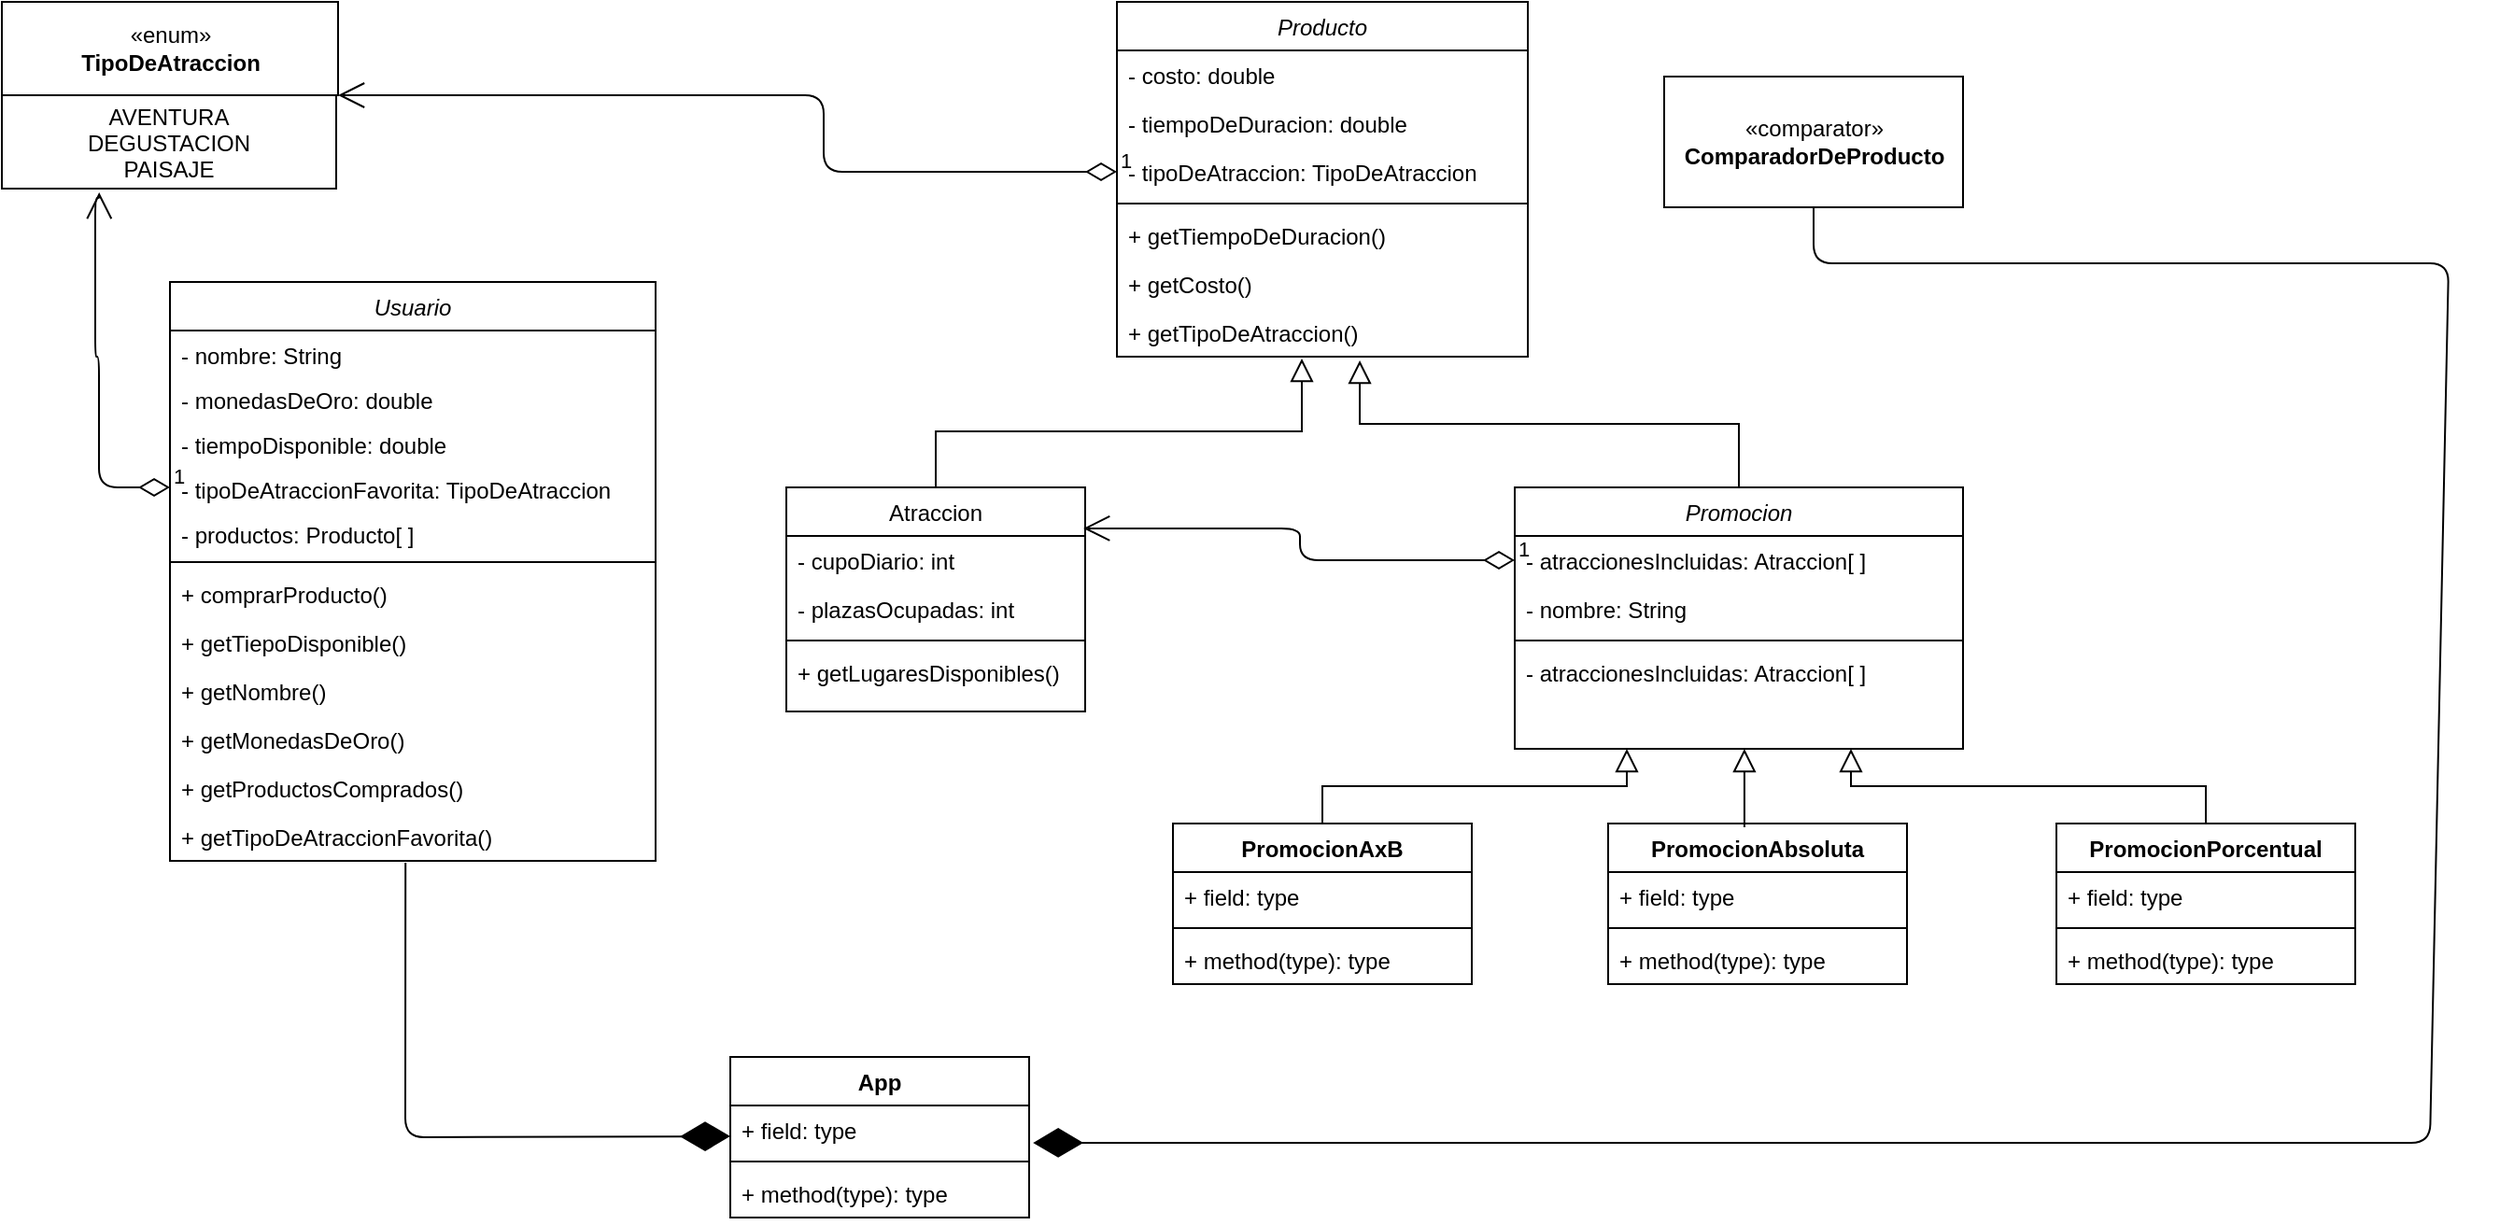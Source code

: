 <mxfile version="14.9.7"><diagram id="C5RBs43oDa-KdzZeNtuy" name="Page-1"><mxGraphModel dx="1422" dy="805" grid="1" gridSize="10" guides="1" tooltips="1" connect="1" arrows="1" fold="1" page="1" pageScale="1" pageWidth="827" pageHeight="1169" math="0" shadow="0"><root><mxCell id="WIyWlLk6GJQsqaUBKTNV-0"/><mxCell id="WIyWlLk6GJQsqaUBKTNV-1" parent="WIyWlLk6GJQsqaUBKTNV-0"/><object label="Usuario" tipoDeAtracionFavorita="TipoDeAtraccion" id="zkfFHV4jXpPFQw0GAbJ--0"><mxCell style="swimlane;fontStyle=2;align=center;verticalAlign=top;childLayout=stackLayout;horizontal=1;startSize=26;horizontalStack=0;resizeParent=1;resizeLast=0;collapsible=1;marginBottom=0;rounded=0;shadow=0;strokeWidth=1;arcSize=15;resizeHeight=1;" parent="WIyWlLk6GJQsqaUBKTNV-1" vertex="1"><mxGeometry x="100" y="170" width="260" height="310" as="geometry"><mxRectangle x="230" y="140" width="160" height="26" as="alternateBounds"/></mxGeometry></mxCell></object><object label="- nombre: String" placeholders="1" productosComprados="Productos [ ]" id="FlzFNz0apkJize76Gb9o-10"><mxCell style="text;align=left;verticalAlign=top;spacingLeft=4;spacingRight=4;overflow=hidden;rotatable=0;points=[[0,0.5],[1,0.5]];portConstraint=eastwest;" vertex="1" parent="zkfFHV4jXpPFQw0GAbJ--0"><mxGeometry y="26" width="260" height="24" as="geometry"/></mxCell></object><object label="- monedasDeOro: double" placeholders="1" productosComprados="Productos [ ]" id="zkfFHV4jXpPFQw0GAbJ--1"><mxCell style="text;align=left;verticalAlign=top;spacingLeft=4;spacingRight=4;overflow=hidden;rotatable=0;points=[[0,0.5],[1,0.5]];portConstraint=eastwest;" parent="zkfFHV4jXpPFQw0GAbJ--0" vertex="1"><mxGeometry y="50" width="260" height="24" as="geometry"/></mxCell></object><object label="- tiempoDisponible: double" placeholders="1" productosComprados="Productos [ ]" id="FlzFNz0apkJize76Gb9o-12"><mxCell style="text;align=left;verticalAlign=top;spacingLeft=4;spacingRight=4;overflow=hidden;rotatable=0;points=[[0,0.5],[1,0.5]];portConstraint=eastwest;" vertex="1" parent="zkfFHV4jXpPFQw0GAbJ--0"><mxGeometry y="74" width="260" height="24" as="geometry"/></mxCell></object><object label="- tipoDeAtraccionFavorita: TipoDeAtraccion" placeholders="1" productosComprados="Productos [ ]" id="FlzFNz0apkJize76Gb9o-13"><mxCell style="text;align=left;verticalAlign=top;spacingLeft=4;spacingRight=4;overflow=hidden;rotatable=0;points=[[0,0.5],[1,0.5]];portConstraint=eastwest;" vertex="1" parent="zkfFHV4jXpPFQw0GAbJ--0"><mxGeometry y="98" width="260" height="24" as="geometry"/></mxCell></object><object label="- productos: Producto[ ]" placeholders="1" productosComprados="Productos [ ]" id="FlzFNz0apkJize76Gb9o-11"><mxCell style="text;align=left;verticalAlign=top;spacingLeft=4;spacingRight=4;overflow=hidden;rotatable=0;points=[[0,0.5],[1,0.5]];portConstraint=eastwest;" vertex="1" parent="zkfFHV4jXpPFQw0GAbJ--0"><mxGeometry y="122" width="260" height="24" as="geometry"/></mxCell></object><mxCell id="zkfFHV4jXpPFQw0GAbJ--4" value="" style="line;html=1;strokeWidth=1;align=left;verticalAlign=middle;spacingTop=-1;spacingLeft=3;spacingRight=3;rotatable=0;labelPosition=right;points=[];portConstraint=eastwest;" parent="zkfFHV4jXpPFQw0GAbJ--0" vertex="1"><mxGeometry y="146" width="260" height="8" as="geometry"/></mxCell><mxCell id="zkfFHV4jXpPFQw0GAbJ--5" value="+ comprarProducto()" style="text;align=left;verticalAlign=top;spacingLeft=4;spacingRight=4;overflow=hidden;rotatable=0;points=[[0,0.5],[1,0.5]];portConstraint=eastwest;" parent="zkfFHV4jXpPFQw0GAbJ--0" vertex="1"><mxGeometry y="154" width="260" height="26" as="geometry"/></mxCell><mxCell id="FlzFNz0apkJize76Gb9o-16" value="+ getTiepoDisponible()" style="text;align=left;verticalAlign=top;spacingLeft=4;spacingRight=4;overflow=hidden;rotatable=0;points=[[0,0.5],[1,0.5]];portConstraint=eastwest;" vertex="1" parent="zkfFHV4jXpPFQw0GAbJ--0"><mxGeometry y="180" width="260" height="26" as="geometry"/></mxCell><mxCell id="FlzFNz0apkJize76Gb9o-17" value="+ getNombre()" style="text;align=left;verticalAlign=top;spacingLeft=4;spacingRight=4;overflow=hidden;rotatable=0;points=[[0,0.5],[1,0.5]];portConstraint=eastwest;" vertex="1" parent="zkfFHV4jXpPFQw0GAbJ--0"><mxGeometry y="206" width="260" height="26" as="geometry"/></mxCell><mxCell id="FlzFNz0apkJize76Gb9o-18" value="+ getMonedasDeOro()" style="text;align=left;verticalAlign=top;spacingLeft=4;spacingRight=4;overflow=hidden;rotatable=0;points=[[0,0.5],[1,0.5]];portConstraint=eastwest;" vertex="1" parent="zkfFHV4jXpPFQw0GAbJ--0"><mxGeometry y="232" width="260" height="26" as="geometry"/></mxCell><mxCell id="FlzFNz0apkJize76Gb9o-19" value="+ getProductosComprados()" style="text;align=left;verticalAlign=top;spacingLeft=4;spacingRight=4;overflow=hidden;rotatable=0;points=[[0,0.5],[1,0.5]];portConstraint=eastwest;" vertex="1" parent="zkfFHV4jXpPFQw0GAbJ--0"><mxGeometry y="258" width="260" height="26" as="geometry"/></mxCell><mxCell id="FlzFNz0apkJize76Gb9o-20" value="+ getTipoDeAtraccionFavorita()" style="text;align=left;verticalAlign=top;spacingLeft=4;spacingRight=4;overflow=hidden;rotatable=0;points=[[0,0.5],[1,0.5]];portConstraint=eastwest;" vertex="1" parent="zkfFHV4jXpPFQw0GAbJ--0"><mxGeometry y="284" width="260" height="26" as="geometry"/></mxCell><mxCell id="zkfFHV4jXpPFQw0GAbJ--6" value="Atraccion" style="swimlane;fontStyle=0;align=center;verticalAlign=top;childLayout=stackLayout;horizontal=1;startSize=26;horizontalStack=0;resizeParent=1;resizeLast=0;collapsible=1;marginBottom=0;rounded=0;shadow=0;strokeWidth=1;" parent="WIyWlLk6GJQsqaUBKTNV-1" vertex="1"><mxGeometry x="430" y="280" width="160" height="120" as="geometry"><mxRectangle x="130" y="380" width="160" height="26" as="alternateBounds"/></mxGeometry></mxCell><mxCell id="zkfFHV4jXpPFQw0GAbJ--7" value="- cupoDiario: int" style="text;align=left;verticalAlign=top;spacingLeft=4;spacingRight=4;overflow=hidden;rotatable=0;points=[[0,0.5],[1,0.5]];portConstraint=eastwest;" parent="zkfFHV4jXpPFQw0GAbJ--6" vertex="1"><mxGeometry y="26" width="160" height="26" as="geometry"/></mxCell><mxCell id="zkfFHV4jXpPFQw0GAbJ--8" value="- plazasOcupadas: int" style="text;align=left;verticalAlign=top;spacingLeft=4;spacingRight=4;overflow=hidden;rotatable=0;points=[[0,0.5],[1,0.5]];portConstraint=eastwest;rounded=0;shadow=0;html=0;" parent="zkfFHV4jXpPFQw0GAbJ--6" vertex="1"><mxGeometry y="52" width="160" height="26" as="geometry"/></mxCell><mxCell id="zkfFHV4jXpPFQw0GAbJ--9" value="" style="line;html=1;strokeWidth=1;align=left;verticalAlign=middle;spacingTop=-1;spacingLeft=3;spacingRight=3;rotatable=0;labelPosition=right;points=[];portConstraint=eastwest;" parent="zkfFHV4jXpPFQw0GAbJ--6" vertex="1"><mxGeometry y="78" width="160" height="8" as="geometry"/></mxCell><mxCell id="FlzFNz0apkJize76Gb9o-25" value="+ getLugaresDisponibles()" style="text;align=left;verticalAlign=top;spacingLeft=4;spacingRight=4;overflow=hidden;rotatable=0;points=[[0,0.5],[1,0.5]];portConstraint=eastwest;rounded=0;shadow=0;html=0;" vertex="1" parent="zkfFHV4jXpPFQw0GAbJ--6"><mxGeometry y="86" width="160" height="26" as="geometry"/></mxCell><mxCell id="zkfFHV4jXpPFQw0GAbJ--12" value="" style="endArrow=block;endSize=10;endFill=0;shadow=0;strokeWidth=1;rounded=0;edgeStyle=elbowEdgeStyle;elbow=vertical;entryX=0.45;entryY=1.038;entryDx=0;entryDy=0;entryPerimeter=0;" parent="WIyWlLk6GJQsqaUBKTNV-1" source="zkfFHV4jXpPFQw0GAbJ--6" target="FlzFNz0apkJize76Gb9o-21" edge="1"><mxGeometry width="160" relative="1" as="geometry"><mxPoint x="200" y="203" as="sourcePoint"/><mxPoint x="730" y="220" as="targetPoint"/><Array as="points"><mxPoint x="700" y="250"/><mxPoint x="743" y="250"/></Array></mxGeometry></mxCell><mxCell id="zkfFHV4jXpPFQw0GAbJ--13" value="Promocion" style="swimlane;fontStyle=2;align=center;verticalAlign=top;childLayout=stackLayout;horizontal=1;startSize=26;horizontalStack=0;resizeParent=1;resizeLast=0;collapsible=1;marginBottom=0;rounded=0;shadow=0;strokeWidth=1;" parent="WIyWlLk6GJQsqaUBKTNV-1" vertex="1"><mxGeometry x="820" y="280" width="240" height="140" as="geometry"><mxRectangle x="340" y="380" width="170" height="26" as="alternateBounds"/></mxGeometry></mxCell><mxCell id="zkfFHV4jXpPFQw0GAbJ--14" value="- atraccionesIncluidas: Atraccion[ ]" style="text;align=left;verticalAlign=top;spacingLeft=4;spacingRight=4;overflow=hidden;rotatable=0;points=[[0,0.5],[1,0.5]];portConstraint=eastwest;" parent="zkfFHV4jXpPFQw0GAbJ--13" vertex="1"><mxGeometry y="26" width="240" height="26" as="geometry"/></mxCell><mxCell id="FlzFNz0apkJize76Gb9o-27" value="- nombre: String" style="text;align=left;verticalAlign=top;spacingLeft=4;spacingRight=4;overflow=hidden;rotatable=0;points=[[0,0.5],[1,0.5]];portConstraint=eastwest;" vertex="1" parent="zkfFHV4jXpPFQw0GAbJ--13"><mxGeometry y="52" width="240" height="26" as="geometry"/></mxCell><mxCell id="zkfFHV4jXpPFQw0GAbJ--15" value="" style="line;html=1;strokeWidth=1;align=left;verticalAlign=middle;spacingTop=-1;spacingLeft=3;spacingRight=3;rotatable=0;labelPosition=right;points=[];portConstraint=eastwest;" parent="zkfFHV4jXpPFQw0GAbJ--13" vertex="1"><mxGeometry y="78" width="240" height="8" as="geometry"/></mxCell><mxCell id="FlzFNz0apkJize76Gb9o-29" value="- atraccionesIncluidas: Atraccion[ ]" style="text;align=left;verticalAlign=top;spacingLeft=4;spacingRight=4;overflow=hidden;rotatable=0;points=[[0,0.5],[1,0.5]];portConstraint=eastwest;" vertex="1" parent="zkfFHV4jXpPFQw0GAbJ--13"><mxGeometry y="86" width="240" height="26" as="geometry"/></mxCell><mxCell id="zkfFHV4jXpPFQw0GAbJ--16" value="" style="endArrow=block;endSize=10;endFill=0;shadow=0;strokeWidth=1;rounded=0;edgeStyle=elbowEdgeStyle;elbow=vertical;entryX=0.591;entryY=1.077;entryDx=0;entryDy=0;entryPerimeter=0;" parent="WIyWlLk6GJQsqaUBKTNV-1" source="zkfFHV4jXpPFQw0GAbJ--13" target="FlzFNz0apkJize76Gb9o-21" edge="1"><mxGeometry width="160" relative="1" as="geometry"><mxPoint x="210" y="373" as="sourcePoint"/><mxPoint x="310" y="271" as="targetPoint"/></mxGeometry></mxCell><mxCell id="zkfFHV4jXpPFQw0GAbJ--17" value="Producto" style="swimlane;fontStyle=2;align=center;verticalAlign=top;childLayout=stackLayout;horizontal=1;startSize=26;horizontalStack=0;resizeParent=1;resizeLast=0;collapsible=1;marginBottom=0;rounded=0;shadow=0;strokeWidth=1;" parent="WIyWlLk6GJQsqaUBKTNV-1" vertex="1"><mxGeometry x="607" y="20" width="220" height="190" as="geometry"><mxRectangle x="550" y="140" width="160" height="26" as="alternateBounds"/></mxGeometry></mxCell><mxCell id="zkfFHV4jXpPFQw0GAbJ--18" value="- costo: double" style="text;align=left;verticalAlign=top;spacingLeft=4;spacingRight=4;overflow=hidden;rotatable=0;points=[[0,0.5],[1,0.5]];portConstraint=eastwest;" parent="zkfFHV4jXpPFQw0GAbJ--17" vertex="1"><mxGeometry y="26" width="220" height="26" as="geometry"/></mxCell><mxCell id="zkfFHV4jXpPFQw0GAbJ--19" value="- tiempoDeDuracion: double" style="text;align=left;verticalAlign=top;spacingLeft=4;spacingRight=4;overflow=hidden;rotatable=0;points=[[0,0.5],[1,0.5]];portConstraint=eastwest;rounded=0;shadow=0;html=0;" parent="zkfFHV4jXpPFQw0GAbJ--17" vertex="1"><mxGeometry y="52" width="220" height="26" as="geometry"/></mxCell><mxCell id="zkfFHV4jXpPFQw0GAbJ--20" value="- tipoDeAtraccion: TipoDeAtraccion" style="text;align=left;verticalAlign=top;spacingLeft=4;spacingRight=4;overflow=hidden;rotatable=0;points=[[0,0.5],[1,0.5]];portConstraint=eastwest;rounded=0;shadow=0;html=0;" parent="zkfFHV4jXpPFQw0GAbJ--17" vertex="1"><mxGeometry y="78" width="220" height="26" as="geometry"/></mxCell><mxCell id="zkfFHV4jXpPFQw0GAbJ--23" value="" style="line;html=1;strokeWidth=1;align=left;verticalAlign=middle;spacingTop=-1;spacingLeft=3;spacingRight=3;rotatable=0;labelPosition=right;points=[];portConstraint=eastwest;" parent="zkfFHV4jXpPFQw0GAbJ--17" vertex="1"><mxGeometry y="104" width="220" height="8" as="geometry"/></mxCell><mxCell id="zkfFHV4jXpPFQw0GAbJ--24" value="+ getTiempoDeDuracion()" style="text;align=left;verticalAlign=top;spacingLeft=4;spacingRight=4;overflow=hidden;rotatable=0;points=[[0,0.5],[1,0.5]];portConstraint=eastwest;" parent="zkfFHV4jXpPFQw0GAbJ--17" vertex="1"><mxGeometry y="112" width="220" height="26" as="geometry"/></mxCell><mxCell id="zkfFHV4jXpPFQw0GAbJ--25" value="+ getCosto()" style="text;align=left;verticalAlign=top;spacingLeft=4;spacingRight=4;overflow=hidden;rotatable=0;points=[[0,0.5],[1,0.5]];portConstraint=eastwest;" parent="zkfFHV4jXpPFQw0GAbJ--17" vertex="1"><mxGeometry y="138" width="220" height="26" as="geometry"/></mxCell><mxCell id="FlzFNz0apkJize76Gb9o-21" value="+ getTipoDeAtraccion()" style="text;align=left;verticalAlign=top;spacingLeft=4;spacingRight=4;overflow=hidden;rotatable=0;points=[[0,0.5],[1,0.5]];portConstraint=eastwest;" vertex="1" parent="zkfFHV4jXpPFQw0GAbJ--17"><mxGeometry y="164" width="220" height="26" as="geometry"/></mxCell><mxCell id="FlzFNz0apkJize76Gb9o-0" value="«enum»&lt;br&gt;&lt;b&gt;TipoDeAtraccion&lt;/b&gt;" style="html=1;dropTarget=0;" vertex="1" parent="WIyWlLk6GJQsqaUBKTNV-1"><mxGeometry x="10" y="20" width="180" height="50" as="geometry"/></mxCell><mxCell id="FlzFNz0apkJize76Gb9o-1" value="AVENTURA&#10;DEGUSTACION&#10;PAISAJE" style="shape=module;jettyWidth=0;jettyHeight=2;" vertex="1" parent="FlzFNz0apkJize76Gb9o-0"><mxGeometry x="1" width="179" height="50" relative="1" as="geometry"><mxPoint x="-180" y="50" as="offset"/></mxGeometry></mxCell><mxCell id="FlzFNz0apkJize76Gb9o-22" value="1" style="endArrow=open;html=1;endSize=12;startArrow=diamondThin;startSize=14;startFill=0;edgeStyle=orthogonalEdgeStyle;align=left;verticalAlign=bottom;entryX=1;entryY=1;entryDx=0;entryDy=0;exitX=0;exitY=0.5;exitDx=0;exitDy=0;strokeWidth=1;" edge="1" parent="WIyWlLk6GJQsqaUBKTNV-1" source="zkfFHV4jXpPFQw0GAbJ--20" target="FlzFNz0apkJize76Gb9o-0"><mxGeometry x="-1" y="3" relative="1" as="geometry"><mxPoint x="510" y="70" as="sourcePoint"/><mxPoint x="230" y="100" as="targetPoint"/><Array as="points"><mxPoint x="450" y="111"/><mxPoint x="450" y="70"/></Array></mxGeometry></mxCell><mxCell id="FlzFNz0apkJize76Gb9o-23" value="1" style="endArrow=open;html=1;endSize=12;startArrow=diamondThin;startSize=14;startFill=0;edgeStyle=orthogonalEdgeStyle;align=left;verticalAlign=bottom;entryX=0.291;entryY=1.04;entryDx=0;entryDy=0;entryPerimeter=0;" edge="1" parent="WIyWlLk6GJQsqaUBKTNV-1" target="FlzFNz0apkJize76Gb9o-1"><mxGeometry x="-1" y="3" relative="1" as="geometry"><mxPoint x="100" y="280" as="sourcePoint"/><mxPoint x="70" y="150" as="targetPoint"/><Array as="points"><mxPoint x="62" y="280"/><mxPoint x="62" y="210"/><mxPoint x="60" y="210"/><mxPoint x="60" y="125"/><mxPoint x="62" y="125"/></Array></mxGeometry></mxCell><mxCell id="FlzFNz0apkJize76Gb9o-26" value="1" style="endArrow=open;html=1;endSize=12;startArrow=diamondThin;startSize=14;startFill=0;edgeStyle=orthogonalEdgeStyle;align=left;verticalAlign=bottom;entryX=0.994;entryY=0.183;entryDx=0;entryDy=0;entryPerimeter=0;" edge="1" parent="WIyWlLk6GJQsqaUBKTNV-1" source="zkfFHV4jXpPFQw0GAbJ--14" target="zkfFHV4jXpPFQw0GAbJ--6"><mxGeometry x="-1" y="3" relative="1" as="geometry"><mxPoint x="330" y="410" as="sourcePoint"/><mxPoint x="670" y="390" as="targetPoint"/></mxGeometry></mxCell><mxCell id="FlzFNz0apkJize76Gb9o-30" value="PromocionAxB" style="swimlane;fontStyle=1;align=center;verticalAlign=top;childLayout=stackLayout;horizontal=1;startSize=26;horizontalStack=0;resizeParent=1;resizeParentMax=0;resizeLast=0;collapsible=1;marginBottom=0;" vertex="1" parent="WIyWlLk6GJQsqaUBKTNV-1"><mxGeometry x="637" y="460" width="160" height="86" as="geometry"/></mxCell><mxCell id="FlzFNz0apkJize76Gb9o-31" value="+ field: type" style="text;strokeColor=none;fillColor=none;align=left;verticalAlign=top;spacingLeft=4;spacingRight=4;overflow=hidden;rotatable=0;points=[[0,0.5],[1,0.5]];portConstraint=eastwest;" vertex="1" parent="FlzFNz0apkJize76Gb9o-30"><mxGeometry y="26" width="160" height="26" as="geometry"/></mxCell><mxCell id="FlzFNz0apkJize76Gb9o-32" value="" style="line;strokeWidth=1;fillColor=none;align=left;verticalAlign=middle;spacingTop=-1;spacingLeft=3;spacingRight=3;rotatable=0;labelPosition=right;points=[];portConstraint=eastwest;" vertex="1" parent="FlzFNz0apkJize76Gb9o-30"><mxGeometry y="52" width="160" height="8" as="geometry"/></mxCell><mxCell id="FlzFNz0apkJize76Gb9o-33" value="+ method(type): type" style="text;strokeColor=none;fillColor=none;align=left;verticalAlign=top;spacingLeft=4;spacingRight=4;overflow=hidden;rotatable=0;points=[[0,0.5],[1,0.5]];portConstraint=eastwest;" vertex="1" parent="FlzFNz0apkJize76Gb9o-30"><mxGeometry y="60" width="160" height="26" as="geometry"/></mxCell><mxCell id="FlzFNz0apkJize76Gb9o-34" value="PromocionAbsoluta" style="swimlane;fontStyle=1;align=center;verticalAlign=top;childLayout=stackLayout;horizontal=1;startSize=26;horizontalStack=0;resizeParent=1;resizeParentMax=0;resizeLast=0;collapsible=1;marginBottom=0;" vertex="1" parent="WIyWlLk6GJQsqaUBKTNV-1"><mxGeometry x="870" y="460" width="160" height="86" as="geometry"/></mxCell><mxCell id="FlzFNz0apkJize76Gb9o-35" value="+ field: type" style="text;strokeColor=none;fillColor=none;align=left;verticalAlign=top;spacingLeft=4;spacingRight=4;overflow=hidden;rotatable=0;points=[[0,0.5],[1,0.5]];portConstraint=eastwest;" vertex="1" parent="FlzFNz0apkJize76Gb9o-34"><mxGeometry y="26" width="160" height="26" as="geometry"/></mxCell><mxCell id="FlzFNz0apkJize76Gb9o-36" value="" style="line;strokeWidth=1;fillColor=none;align=left;verticalAlign=middle;spacingTop=-1;spacingLeft=3;spacingRight=3;rotatable=0;labelPosition=right;points=[];portConstraint=eastwest;" vertex="1" parent="FlzFNz0apkJize76Gb9o-34"><mxGeometry y="52" width="160" height="8" as="geometry"/></mxCell><mxCell id="FlzFNz0apkJize76Gb9o-37" value="+ method(type): type" style="text;strokeColor=none;fillColor=none;align=left;verticalAlign=top;spacingLeft=4;spacingRight=4;overflow=hidden;rotatable=0;points=[[0,0.5],[1,0.5]];portConstraint=eastwest;" vertex="1" parent="FlzFNz0apkJize76Gb9o-34"><mxGeometry y="60" width="160" height="26" as="geometry"/></mxCell><mxCell id="FlzFNz0apkJize76Gb9o-38" value="PromocionPorcentual" style="swimlane;fontStyle=1;align=center;verticalAlign=top;childLayout=stackLayout;horizontal=1;startSize=26;horizontalStack=0;resizeParent=1;resizeParentMax=0;resizeLast=0;collapsible=1;marginBottom=0;" vertex="1" parent="WIyWlLk6GJQsqaUBKTNV-1"><mxGeometry x="1110" y="460" width="160" height="86" as="geometry"/></mxCell><mxCell id="FlzFNz0apkJize76Gb9o-39" value="+ field: type" style="text;strokeColor=none;fillColor=none;align=left;verticalAlign=top;spacingLeft=4;spacingRight=4;overflow=hidden;rotatable=0;points=[[0,0.5],[1,0.5]];portConstraint=eastwest;" vertex="1" parent="FlzFNz0apkJize76Gb9o-38"><mxGeometry y="26" width="160" height="26" as="geometry"/></mxCell><mxCell id="FlzFNz0apkJize76Gb9o-40" value="" style="line;strokeWidth=1;fillColor=none;align=left;verticalAlign=middle;spacingTop=-1;spacingLeft=3;spacingRight=3;rotatable=0;labelPosition=right;points=[];portConstraint=eastwest;" vertex="1" parent="FlzFNz0apkJize76Gb9o-38"><mxGeometry y="52" width="160" height="8" as="geometry"/></mxCell><mxCell id="FlzFNz0apkJize76Gb9o-41" value="+ method(type): type" style="text;strokeColor=none;fillColor=none;align=left;verticalAlign=top;spacingLeft=4;spacingRight=4;overflow=hidden;rotatable=0;points=[[0,0.5],[1,0.5]];portConstraint=eastwest;" vertex="1" parent="FlzFNz0apkJize76Gb9o-38"><mxGeometry y="60" width="160" height="26" as="geometry"/></mxCell><mxCell id="FlzFNz0apkJize76Gb9o-45" value="" style="endArrow=block;endSize=10;endFill=0;shadow=0;strokeWidth=1;rounded=0;edgeStyle=elbowEdgeStyle;elbow=vertical;exitX=0.5;exitY=0;exitDx=0;exitDy=0;entryX=0.75;entryY=1;entryDx=0;entryDy=0;" edge="1" parent="WIyWlLk6GJQsqaUBKTNV-1" source="FlzFNz0apkJize76Gb9o-38" target="zkfFHV4jXpPFQw0GAbJ--13"><mxGeometry width="160" relative="1" as="geometry"><mxPoint x="1153" y="450" as="sourcePoint"/><mxPoint x="970" y="420" as="targetPoint"/></mxGeometry></mxCell><mxCell id="FlzFNz0apkJize76Gb9o-46" value="" style="endArrow=block;endSize=10;endFill=0;shadow=0;strokeWidth=1;rounded=0;edgeStyle=elbowEdgeStyle;elbow=vertical;exitX=0.5;exitY=0;exitDx=0;exitDy=0;entryX=0.75;entryY=1;entryDx=0;entryDy=0;" edge="1" parent="WIyWlLk6GJQsqaUBKTNV-1" source="FlzFNz0apkJize76Gb9o-30"><mxGeometry width="160" relative="1" as="geometry"><mxPoint x="1070" y="460" as="sourcePoint"/><mxPoint x="880" y="420" as="targetPoint"/></mxGeometry></mxCell><mxCell id="FlzFNz0apkJize76Gb9o-47" value="" style="endArrow=block;endSize=10;endFill=0;shadow=0;strokeWidth=1;rounded=0;edgeStyle=elbowEdgeStyle;elbow=vertical;exitX=0.456;exitY=0.023;exitDx=0;exitDy=0;exitPerimeter=0;" edge="1" parent="WIyWlLk6GJQsqaUBKTNV-1" source="FlzFNz0apkJize76Gb9o-34"><mxGeometry width="160" relative="1" as="geometry"><mxPoint x="770" y="460" as="sourcePoint"/><mxPoint x="943" y="420" as="targetPoint"/><Array as="points"><mxPoint x="950" y="420"/></Array></mxGeometry></mxCell><mxCell id="FlzFNz0apkJize76Gb9o-48" value="«comparator»&lt;br&gt;&lt;b&gt;ComparadorDeProducto&lt;/b&gt;" style="html=1;" vertex="1" parent="WIyWlLk6GJQsqaUBKTNV-1"><mxGeometry x="900" y="60" width="160" height="70" as="geometry"/></mxCell><mxCell id="FlzFNz0apkJize76Gb9o-49" value="App" style="swimlane;fontStyle=1;align=center;verticalAlign=top;childLayout=stackLayout;horizontal=1;startSize=26;horizontalStack=0;resizeParent=1;resizeParentMax=0;resizeLast=0;collapsible=1;marginBottom=0;" vertex="1" parent="WIyWlLk6GJQsqaUBKTNV-1"><mxGeometry x="400" y="585" width="160" height="86" as="geometry"/></mxCell><mxCell id="FlzFNz0apkJize76Gb9o-50" value="+ field: type" style="text;strokeColor=none;fillColor=none;align=left;verticalAlign=top;spacingLeft=4;spacingRight=4;overflow=hidden;rotatable=0;points=[[0,0.5],[1,0.5]];portConstraint=eastwest;" vertex="1" parent="FlzFNz0apkJize76Gb9o-49"><mxGeometry y="26" width="160" height="26" as="geometry"/></mxCell><mxCell id="FlzFNz0apkJize76Gb9o-51" value="" style="line;strokeWidth=1;fillColor=none;align=left;verticalAlign=middle;spacingTop=-1;spacingLeft=3;spacingRight=3;rotatable=0;labelPosition=right;points=[];portConstraint=eastwest;" vertex="1" parent="FlzFNz0apkJize76Gb9o-49"><mxGeometry y="52" width="160" height="8" as="geometry"/></mxCell><mxCell id="FlzFNz0apkJize76Gb9o-52" value="+ method(type): type" style="text;strokeColor=none;fillColor=none;align=left;verticalAlign=top;spacingLeft=4;spacingRight=4;overflow=hidden;rotatable=0;points=[[0,0.5],[1,0.5]];portConstraint=eastwest;" vertex="1" parent="FlzFNz0apkJize76Gb9o-49"><mxGeometry y="60" width="160" height="26" as="geometry"/></mxCell><mxCell id="FlzFNz0apkJize76Gb9o-53" value="" style="endArrow=diamondThin;endFill=1;endSize=24;html=1;strokeWidth=1;entryX=1.013;entryY=0.769;entryDx=0;entryDy=0;entryPerimeter=0;exitX=0.5;exitY=1;exitDx=0;exitDy=0;" edge="1" parent="WIyWlLk6GJQsqaUBKTNV-1" source="FlzFNz0apkJize76Gb9o-48" target="FlzFNz0apkJize76Gb9o-50"><mxGeometry width="160" relative="1" as="geometry"><mxPoint x="1290" y="640" as="sourcePoint"/><mxPoint x="620" y="640" as="targetPoint"/><Array as="points"><mxPoint x="980" y="160"/><mxPoint x="1320" y="160"/><mxPoint x="1310" y="631"/></Array></mxGeometry></mxCell><mxCell id="FlzFNz0apkJize76Gb9o-54" value="" style="endArrow=diamondThin;endFill=1;endSize=24;html=1;strokeWidth=1;exitX=0.485;exitY=1.038;exitDx=0;exitDy=0;exitPerimeter=0;" edge="1" parent="WIyWlLk6GJQsqaUBKTNV-1" source="FlzFNz0apkJize76Gb9o-20"><mxGeometry width="160" relative="1" as="geometry"><mxPoint x="240" y="627.5" as="sourcePoint"/><mxPoint x="400" y="627.5" as="targetPoint"/><Array as="points"><mxPoint x="226" y="628"/></Array></mxGeometry></mxCell></root></mxGraphModel></diagram></mxfile>